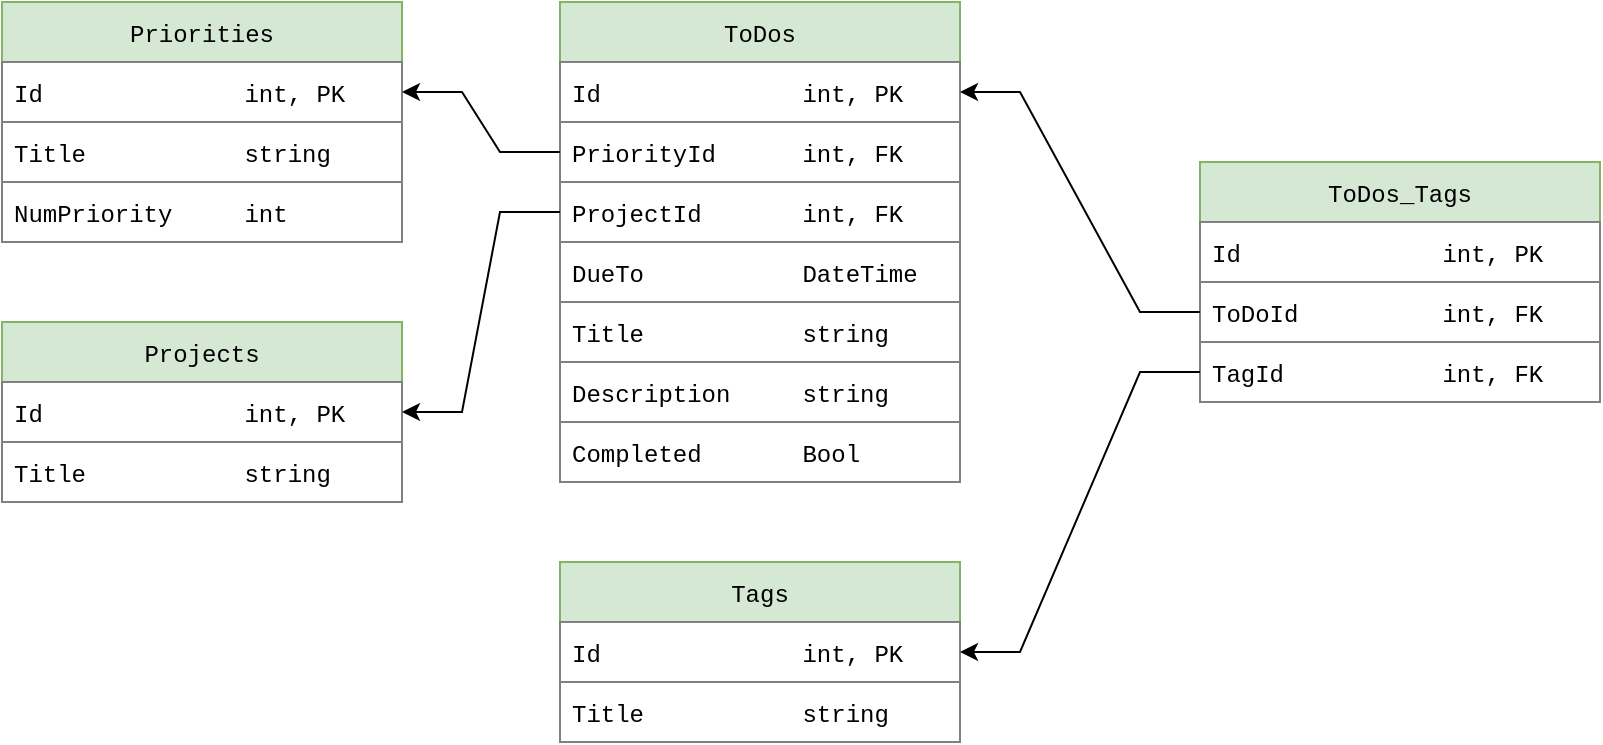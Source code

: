 <mxfile version="19.0.3" type="device"><diagram id="RS2l48q-nbAI-4W2mvSe" name="Page-1"><mxGraphModel dx="1182" dy="848" grid="1" gridSize="10" guides="1" tooltips="1" connect="1" arrows="1" fold="1" page="1" pageScale="1" pageWidth="919" pageHeight="459" background="#ffffff" math="0" shadow="0"><root><mxCell id="0"/><mxCell id="1" parent="0"/><mxCell id="M0sPJ3kKQlaGj_7GJT41-1" value="ToDos" style="swimlane;fontStyle=0;childLayout=stackLayout;horizontal=1;startSize=30;horizontalStack=0;resizeParent=1;resizeParentMax=0;resizeLast=0;collapsible=1;marginBottom=0;shadow=0;sketch=0;rounded=0;glass=0;fontFamily=Courier New;fillColor=#d5e8d4;strokeColor=#82b366;" parent="1" vertex="1"><mxGeometry x="359" y="40" width="200" height="240" as="geometry"/></mxCell><mxCell id="M0sPJ3kKQlaGj_7GJT41-2" value="Id              int, PK" style="text;strokeColor=#808080;fillColor=none;align=left;verticalAlign=middle;spacingLeft=4;spacingRight=4;overflow=hidden;points=[[0,0.5],[1,0.5]];portConstraint=eastwest;rotatable=0;shadow=0;sketch=0;fontFamily=Courier New;" parent="M0sPJ3kKQlaGj_7GJT41-1" vertex="1"><mxGeometry y="30" width="200" height="30" as="geometry"/></mxCell><mxCell id="M0sPJ3kKQlaGj_7GJT41-14" value="PriorityId      int, FK" style="text;strokeColor=#808080;fillColor=none;align=left;verticalAlign=middle;spacingLeft=4;spacingRight=4;overflow=hidden;points=[[0,0.5],[1,0.5]];portConstraint=eastwest;rotatable=0;fontFamily=Courier New;" parent="M0sPJ3kKQlaGj_7GJT41-1" vertex="1"><mxGeometry y="60" width="200" height="30" as="geometry"/></mxCell><mxCell id="hhupIX5UuyCRI5tzuB34-1" value="ProjectId       int, FK" style="text;strokeColor=#808080;fillColor=none;align=left;verticalAlign=middle;spacingLeft=4;spacingRight=4;overflow=hidden;points=[[0,0.5],[1,0.5]];portConstraint=eastwest;rotatable=0;fontFamily=Courier New;" parent="M0sPJ3kKQlaGj_7GJT41-1" vertex="1"><mxGeometry y="90" width="200" height="30" as="geometry"/></mxCell><mxCell id="M0sPJ3kKQlaGj_7GJT41-4" value="DueTo           DateTime" style="text;strokeColor=#808080;fillColor=none;align=left;verticalAlign=middle;spacingLeft=4;spacingRight=4;overflow=hidden;points=[[0,0.5],[1,0.5]];portConstraint=eastwest;rotatable=0;fontFamily=Courier New;" parent="M0sPJ3kKQlaGj_7GJT41-1" vertex="1"><mxGeometry y="120" width="200" height="30" as="geometry"/></mxCell><mxCell id="M0sPJ3kKQlaGj_7GJT41-10" value="Title           string" style="text;strokeColor=#808080;fillColor=none;align=left;verticalAlign=middle;spacingLeft=4;spacingRight=4;overflow=hidden;points=[[0,0.5],[1,0.5]];portConstraint=eastwest;rotatable=0;fontFamily=Courier New;" parent="M0sPJ3kKQlaGj_7GJT41-1" vertex="1"><mxGeometry y="150" width="200" height="30" as="geometry"/></mxCell><mxCell id="M0sPJ3kKQlaGj_7GJT41-13" value="Description     string" style="text;strokeColor=#808080;fillColor=none;align=left;verticalAlign=middle;spacingLeft=4;spacingRight=4;overflow=hidden;points=[[0,0.5],[1,0.5]];portConstraint=eastwest;rotatable=0;fontFamily=Courier New;" parent="M0sPJ3kKQlaGj_7GJT41-1" vertex="1"><mxGeometry y="180" width="200" height="30" as="geometry"/></mxCell><mxCell id="hhupIX5UuyCRI5tzuB34-2" value="Completed       Bool" style="text;strokeColor=#808080;fillColor=none;align=left;verticalAlign=middle;spacingLeft=4;spacingRight=4;overflow=hidden;points=[[0,0.5],[1,0.5]];portConstraint=eastwest;rotatable=0;fontFamily=Courier New;" parent="M0sPJ3kKQlaGj_7GJT41-1" vertex="1"><mxGeometry y="210" width="200" height="30" as="geometry"/></mxCell><mxCell id="M0sPJ3kKQlaGj_7GJT41-15" value="Priorities" style="swimlane;fontStyle=0;childLayout=stackLayout;horizontal=1;startSize=30;horizontalStack=0;resizeParent=1;resizeParentMax=0;resizeLast=0;collapsible=1;marginBottom=0;rounded=0;shadow=0;glass=0;sketch=0;fontFamily=Courier New;fillColor=#d5e8d4;strokeColor=#82b366;" parent="1" vertex="1"><mxGeometry x="80" y="40" width="200" height="120" as="geometry"/></mxCell><mxCell id="M0sPJ3kKQlaGj_7GJT41-16" value="Id              int, PK" style="text;strokeColor=#808080;fillColor=none;align=left;verticalAlign=middle;spacingLeft=4;spacingRight=4;overflow=hidden;points=[[0,0.5],[1,0.5]];portConstraint=eastwest;rotatable=0;rounded=0;shadow=0;glass=0;sketch=0;fontFamily=Courier New;" parent="M0sPJ3kKQlaGj_7GJT41-15" vertex="1"><mxGeometry y="30" width="200" height="30" as="geometry"/></mxCell><mxCell id="M0sPJ3kKQlaGj_7GJT41-17" value="Title           string" style="text;strokeColor=#808080;fillColor=none;align=left;verticalAlign=middle;spacingLeft=4;spacingRight=4;overflow=hidden;points=[[0,0.5],[1,0.5]];portConstraint=eastwest;rotatable=0;rounded=0;shadow=0;glass=0;sketch=0;fontFamily=Courier New;" parent="M0sPJ3kKQlaGj_7GJT41-15" vertex="1"><mxGeometry y="60" width="200" height="30" as="geometry"/></mxCell><mxCell id="M0sPJ3kKQlaGj_7GJT41-18" value="NumPriority     int" style="text;strokeColor=#808080;fillColor=none;align=left;verticalAlign=middle;spacingLeft=4;spacingRight=4;overflow=hidden;points=[[0,0.5],[1,0.5]];portConstraint=eastwest;rotatable=0;rounded=0;shadow=0;glass=0;sketch=0;fontFamily=Courier New;" parent="M0sPJ3kKQlaGj_7GJT41-15" vertex="1"><mxGeometry y="90" width="200" height="30" as="geometry"/></mxCell><mxCell id="M0sPJ3kKQlaGj_7GJT41-20" style="orthogonalLoop=1;jettySize=auto;html=1;fontFamily=Courier New;edgeStyle=entityRelationEdgeStyle;rounded=0;" parent="1" source="M0sPJ3kKQlaGj_7GJT41-14" target="M0sPJ3kKQlaGj_7GJT41-16" edge="1"><mxGeometry relative="1" as="geometry"/></mxCell><mxCell id="M0sPJ3kKQlaGj_7GJT41-21" value="Tags" style="swimlane;fontStyle=0;childLayout=stackLayout;horizontal=1;startSize=30;horizontalStack=0;resizeParent=1;resizeParentMax=0;resizeLast=0;collapsible=1;marginBottom=0;rounded=0;shadow=0;glass=0;sketch=0;fontFamily=Courier New;fillColor=#d5e8d4;strokeColor=#82b366;" parent="1" vertex="1"><mxGeometry x="359" y="320" width="200" height="90" as="geometry"/></mxCell><mxCell id="M0sPJ3kKQlaGj_7GJT41-22" value="Id              int, PK" style="text;strokeColor=#808080;fillColor=none;align=left;verticalAlign=middle;spacingLeft=4;spacingRight=4;overflow=hidden;points=[[0,0.5],[1,0.5]];portConstraint=eastwest;rotatable=0;rounded=0;shadow=0;glass=0;sketch=0;fontFamily=Courier New;" parent="M0sPJ3kKQlaGj_7GJT41-21" vertex="1"><mxGeometry y="30" width="200" height="30" as="geometry"/></mxCell><mxCell id="M0sPJ3kKQlaGj_7GJT41-23" value="Title           string" style="text;strokeColor=#808080;fillColor=none;align=left;verticalAlign=middle;spacingLeft=4;spacingRight=4;overflow=hidden;points=[[0,0.5],[1,0.5]];portConstraint=eastwest;rotatable=0;rounded=0;shadow=0;glass=0;sketch=0;fontFamily=Courier New;" parent="M0sPJ3kKQlaGj_7GJT41-21" vertex="1"><mxGeometry y="60" width="200" height="30" as="geometry"/></mxCell><mxCell id="M0sPJ3kKQlaGj_7GJT41-25" value="ToDos_Tags" style="swimlane;fontStyle=0;childLayout=stackLayout;horizontal=1;startSize=30;horizontalStack=0;resizeParent=1;resizeParentMax=0;resizeLast=0;collapsible=1;marginBottom=0;rounded=0;shadow=0;glass=0;sketch=0;fontFamily=Courier New;fillColor=#d5e8d4;strokeColor=#82b366;" parent="1" vertex="1"><mxGeometry x="679" y="120" width="200" height="120" as="geometry"/></mxCell><mxCell id="M0sPJ3kKQlaGj_7GJT41-26" value="Id              int, PK" style="text;strokeColor=#808080;fillColor=none;align=left;verticalAlign=middle;spacingLeft=4;spacingRight=4;overflow=hidden;points=[[0,0.5],[1,0.5]];portConstraint=eastwest;rotatable=0;rounded=0;shadow=0;glass=0;sketch=0;fontFamily=Courier New;" parent="M0sPJ3kKQlaGj_7GJT41-25" vertex="1"><mxGeometry y="30" width="200" height="30" as="geometry"/></mxCell><mxCell id="M0sPJ3kKQlaGj_7GJT41-27" value="ToDoId          int, FK" style="text;strokeColor=#808080;fillColor=none;align=left;verticalAlign=middle;spacingLeft=4;spacingRight=4;overflow=hidden;points=[[0,0.5],[1,0.5]];portConstraint=eastwest;rotatable=0;rounded=0;shadow=0;glass=0;sketch=0;fontFamily=Courier New;" parent="M0sPJ3kKQlaGj_7GJT41-25" vertex="1"><mxGeometry y="60" width="200" height="30" as="geometry"/></mxCell><mxCell id="M0sPJ3kKQlaGj_7GJT41-28" value="TagId           int, FK" style="text;strokeColor=#808080;fillColor=none;align=left;verticalAlign=middle;spacingLeft=4;spacingRight=4;overflow=hidden;points=[[0,0.5],[1,0.5]];portConstraint=eastwest;rotatable=0;rounded=0;shadow=0;glass=0;sketch=0;fontFamily=Courier New;" parent="M0sPJ3kKQlaGj_7GJT41-25" vertex="1"><mxGeometry y="90" width="200" height="30" as="geometry"/></mxCell><mxCell id="M0sPJ3kKQlaGj_7GJT41-29" style="edgeStyle=entityRelationEdgeStyle;rounded=0;orthogonalLoop=1;jettySize=auto;html=1;exitX=0;exitY=0.5;exitDx=0;exitDy=0;fontFamily=Courier New;" parent="1" source="M0sPJ3kKQlaGj_7GJT41-27" target="M0sPJ3kKQlaGj_7GJT41-2" edge="1"><mxGeometry relative="1" as="geometry"/></mxCell><mxCell id="M0sPJ3kKQlaGj_7GJT41-30" style="edgeStyle=entityRelationEdgeStyle;rounded=0;orthogonalLoop=1;jettySize=auto;html=1;exitX=0;exitY=0.5;exitDx=0;exitDy=0;fontFamily=Courier New;" parent="1" source="M0sPJ3kKQlaGj_7GJT41-28" target="M0sPJ3kKQlaGj_7GJT41-22" edge="1"><mxGeometry relative="1" as="geometry"/></mxCell><mxCell id="c0IGqQ7XWuYZy9bk-VyJ-1" value="Projects" style="swimlane;fontStyle=0;childLayout=stackLayout;horizontal=1;startSize=30;horizontalStack=0;resizeParent=1;resizeParentMax=0;resizeLast=0;collapsible=1;marginBottom=0;fontFamily=Courier New;fillColor=#d5e8d4;strokeColor=#82b366;shadow=0;sketch=0;rounded=0;glass=0;" parent="1" vertex="1"><mxGeometry x="80" y="200" width="200" height="90" as="geometry"/></mxCell><mxCell id="c0IGqQ7XWuYZy9bk-VyJ-2" value="Id              int, PK" style="text;strokeColor=#808080;fillColor=none;align=left;verticalAlign=middle;spacingLeft=4;spacingRight=4;overflow=hidden;points=[[0,0.5],[1,0.5]];portConstraint=eastwest;rotatable=0;fontFamily=Courier New;shadow=0;sketch=0;" parent="c0IGqQ7XWuYZy9bk-VyJ-1" vertex="1"><mxGeometry y="30" width="200" height="30" as="geometry"/></mxCell><mxCell id="c0IGqQ7XWuYZy9bk-VyJ-5" value="Title           string" style="text;strokeColor=#808080;fillColor=none;align=left;verticalAlign=middle;spacingLeft=4;spacingRight=4;overflow=hidden;points=[[0,0.5],[1,0.5]];portConstraint=eastwest;rotatable=0;fontFamily=Courier New;shadow=0;sketch=0;" parent="c0IGqQ7XWuYZy9bk-VyJ-1" vertex="1"><mxGeometry y="60" width="200" height="30" as="geometry"/></mxCell><mxCell id="c0IGqQ7XWuYZy9bk-VyJ-13" style="edgeStyle=entityRelationEdgeStyle;rounded=0;orthogonalLoop=1;jettySize=auto;html=1;entryX=1;entryY=0.5;entryDx=0;entryDy=0;" parent="1" source="hhupIX5UuyCRI5tzuB34-1" target="c0IGqQ7XWuYZy9bk-VyJ-2" edge="1"><mxGeometry relative="1" as="geometry"><mxPoint x="679" y="145" as="sourcePoint"/><mxPoint x="219" y="230" as="targetPoint"/></mxGeometry></mxCell></root></mxGraphModel></diagram></mxfile>